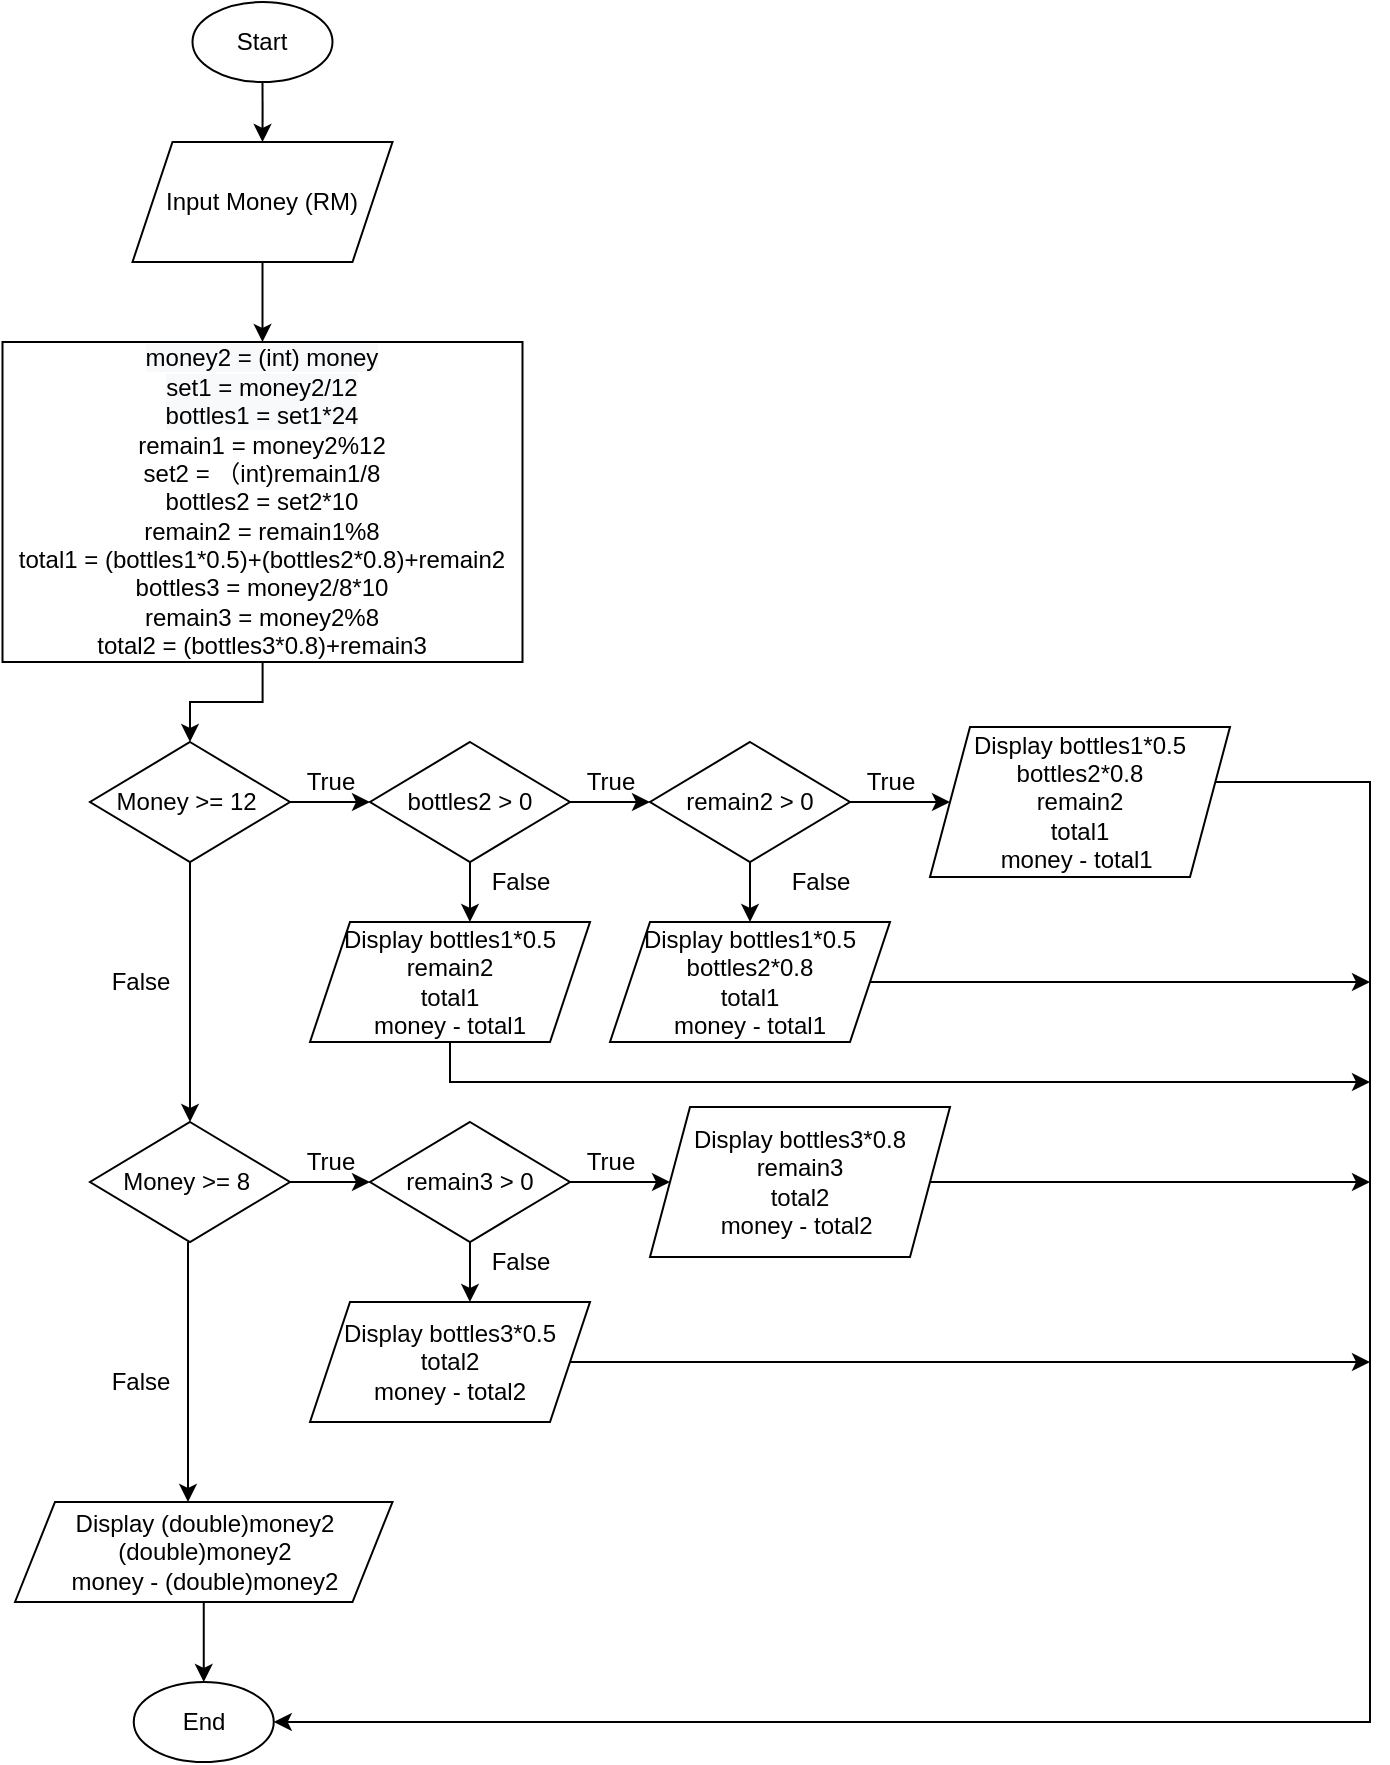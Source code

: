 <mxfile version="13.9.9" type="device"><diagram id="gtN6wsfTm5EC-kLHLgAR" name="Page-1"><mxGraphModel dx="1533" dy="809" grid="1" gridSize="10" guides="1" tooltips="1" connect="1" arrows="1" fold="1" page="1" pageScale="1" pageWidth="850" pageHeight="1100" math="0" shadow="0"><root><mxCell id="0"/><mxCell id="1" parent="0"/><mxCell id="-oRQesAqC8Yh3SqR36UB-5" style="edgeStyle=orthogonalEdgeStyle;rounded=0;orthogonalLoop=1;jettySize=auto;html=1;entryX=0.5;entryY=0;entryDx=0;entryDy=0;" edge="1" parent="1" source="-oRQesAqC8Yh3SqR36UB-1" target="-oRQesAqC8Yh3SqR36UB-2"><mxGeometry relative="1" as="geometry"/></mxCell><mxCell id="-oRQesAqC8Yh3SqR36UB-1" value="Start" style="ellipse;whiteSpace=wrap;html=1;" vertex="1" parent="1"><mxGeometry x="121.25" y="10" width="70" height="40" as="geometry"/></mxCell><mxCell id="-oRQesAqC8Yh3SqR36UB-17" style="edgeStyle=orthogonalEdgeStyle;rounded=0;orthogonalLoop=1;jettySize=auto;html=1;entryX=0.5;entryY=0;entryDx=0;entryDy=0;" edge="1" parent="1" source="-oRQesAqC8Yh3SqR36UB-2" target="-oRQesAqC8Yh3SqR36UB-10"><mxGeometry relative="1" as="geometry"/></mxCell><mxCell id="-oRQesAqC8Yh3SqR36UB-2" value="Input Money (RM)" style="shape=parallelogram;perimeter=parallelogramPerimeter;whiteSpace=wrap;html=1;fixedSize=1;" vertex="1" parent="1"><mxGeometry x="91.25" y="80" width="130" height="60" as="geometry"/></mxCell><mxCell id="-oRQesAqC8Yh3SqR36UB-25" style="edgeStyle=orthogonalEdgeStyle;rounded=0;orthogonalLoop=1;jettySize=auto;html=1;entryX=0.5;entryY=0;entryDx=0;entryDy=0;" edge="1" parent="1" source="-oRQesAqC8Yh3SqR36UB-10" target="-oRQesAqC8Yh3SqR36UB-12"><mxGeometry relative="1" as="geometry"/></mxCell><mxCell id="-oRQesAqC8Yh3SqR36UB-10" value="&lt;span style=&quot;color: rgb(0 , 0 , 0) ; font-size: 12px ; font-style: normal ; font-weight: 400 ; letter-spacing: normal ; text-align: center ; text-indent: 0px ; text-transform: none ; word-spacing: 0px ; font-family: &amp;#34;helvetica&amp;#34; ; background-color: rgb(248 , 249 , 250) ; display: inline ; float: none&quot;&gt;money2 = (int) money&lt;/span&gt;&lt;br style=&quot;color: rgb(0 , 0 , 0) ; font-size: 12px ; font-style: normal ; font-weight: 400 ; letter-spacing: normal ; text-align: center ; text-indent: 0px ; text-transform: none ; word-spacing: 0px ; font-family: &amp;#34;helvetica&amp;#34; ; background-color: rgb(248 , 249 , 250)&quot;&gt;&lt;span style=&quot;color: rgb(0 , 0 , 0) ; font-size: 12px ; font-style: normal ; font-weight: 400 ; letter-spacing: normal ; text-align: center ; text-indent: 0px ; text-transform: none ; word-spacing: 0px ; font-family: &amp;#34;helvetica&amp;#34; ; background-color: rgb(248 , 249 , 250) ; display: inline ; float: none&quot;&gt;set1 = money2/12&lt;/span&gt;&lt;br style=&quot;color: rgb(0 , 0 , 0) ; font-size: 12px ; font-style: normal ; font-weight: 400 ; letter-spacing: normal ; text-align: center ; text-indent: 0px ; text-transform: none ; word-spacing: 0px ; font-family: &amp;#34;helvetica&amp;#34; ; background-color: rgb(248 , 249 , 250)&quot;&gt;&lt;span style=&quot;color: rgb(0 , 0 , 0) ; font-size: 12px ; font-style: normal ; font-weight: 400 ; letter-spacing: normal ; text-align: center ; text-indent: 0px ; text-transform: none ; word-spacing: 0px ; font-family: &amp;#34;helvetica&amp;#34; ; background-color: rgb(248 , 249 , 250) ; display: inline ; float: none&quot;&gt;bottles1 = set1*24&lt;br&gt;&lt;/span&gt;remain1 = money2%12&lt;br&gt;set2 = （int)remain1/8&lt;br&gt;bottles2 = set2*10&lt;br&gt;remain2 = remain1%8&lt;br&gt;total1 = (bottles1*0.5)+(bottles2*0.8)+remain2&lt;br&gt;bottles3 = money2/8*10&lt;br&gt;remain3 = money2%8&lt;br&gt;total2 = (bottles3*0.8)+remain3" style="rounded=0;whiteSpace=wrap;html=1;" vertex="1" parent="1"><mxGeometry x="26.25" y="180" width="260" height="160" as="geometry"/></mxCell><mxCell id="-oRQesAqC8Yh3SqR36UB-26" style="edgeStyle=orthogonalEdgeStyle;rounded=0;orthogonalLoop=1;jettySize=auto;html=1;entryX=0;entryY=0.5;entryDx=0;entryDy=0;" edge="1" parent="1" source="-oRQesAqC8Yh3SqR36UB-12" target="-oRQesAqC8Yh3SqR36UB-24"><mxGeometry relative="1" as="geometry"/></mxCell><mxCell id="-oRQesAqC8Yh3SqR36UB-36" style="edgeStyle=orthogonalEdgeStyle;rounded=0;orthogonalLoop=1;jettySize=auto;html=1;entryX=0.5;entryY=0;entryDx=0;entryDy=0;" edge="1" parent="1" source="-oRQesAqC8Yh3SqR36UB-12" target="-oRQesAqC8Yh3SqR36UB-29"><mxGeometry relative="1" as="geometry"/></mxCell><mxCell id="-oRQesAqC8Yh3SqR36UB-12" value="Money &amp;gt;= 12&amp;nbsp;" style="rhombus;whiteSpace=wrap;html=1;" vertex="1" parent="1"><mxGeometry x="70" y="380" width="100" height="60" as="geometry"/></mxCell><mxCell id="-oRQesAqC8Yh3SqR36UB-32" style="edgeStyle=orthogonalEdgeStyle;rounded=0;orthogonalLoop=1;jettySize=auto;html=1;" edge="1" parent="1" source="-oRQesAqC8Yh3SqR36UB-23" target="-oRQesAqC8Yh3SqR36UB-28"><mxGeometry relative="1" as="geometry"/></mxCell><mxCell id="-oRQesAqC8Yh3SqR36UB-33" style="edgeStyle=orthogonalEdgeStyle;rounded=0;orthogonalLoop=1;jettySize=auto;html=1;entryX=0.5;entryY=0;entryDx=0;entryDy=0;" edge="1" parent="1" source="-oRQesAqC8Yh3SqR36UB-23" target="-oRQesAqC8Yh3SqR36UB-31"><mxGeometry relative="1" as="geometry"/></mxCell><mxCell id="-oRQesAqC8Yh3SqR36UB-23" value="remain2 &amp;gt; 0" style="rhombus;whiteSpace=wrap;html=1;" vertex="1" parent="1"><mxGeometry x="350" y="380" width="100" height="60" as="geometry"/></mxCell><mxCell id="-oRQesAqC8Yh3SqR36UB-27" style="edgeStyle=orthogonalEdgeStyle;rounded=0;orthogonalLoop=1;jettySize=auto;html=1;entryX=0;entryY=0.5;entryDx=0;entryDy=0;" edge="1" parent="1" source="-oRQesAqC8Yh3SqR36UB-24" target="-oRQesAqC8Yh3SqR36UB-23"><mxGeometry relative="1" as="geometry"/></mxCell><mxCell id="-oRQesAqC8Yh3SqR36UB-35" style="edgeStyle=orthogonalEdgeStyle;rounded=0;orthogonalLoop=1;jettySize=auto;html=1;entryX=0.571;entryY=0;entryDx=0;entryDy=0;entryPerimeter=0;" edge="1" parent="1" source="-oRQesAqC8Yh3SqR36UB-24" target="-oRQesAqC8Yh3SqR36UB-30"><mxGeometry relative="1" as="geometry"/></mxCell><mxCell id="-oRQesAqC8Yh3SqR36UB-24" value="bottles2 &amp;gt; 0" style="rhombus;whiteSpace=wrap;html=1;" vertex="1" parent="1"><mxGeometry x="210" y="380" width="100" height="60" as="geometry"/></mxCell><mxCell id="-oRQesAqC8Yh3SqR36UB-61" style="edgeStyle=orthogonalEdgeStyle;rounded=0;orthogonalLoop=1;jettySize=auto;html=1;entryX=1;entryY=0.5;entryDx=0;entryDy=0;" edge="1" parent="1" source="-oRQesAqC8Yh3SqR36UB-28" target="-oRQesAqC8Yh3SqR36UB-59"><mxGeometry relative="1" as="geometry"><mxPoint x="700" y="870" as="targetPoint"/><Array as="points"><mxPoint x="710" y="400"/><mxPoint x="710" y="870"/></Array></mxGeometry></mxCell><mxCell id="-oRQesAqC8Yh3SqR36UB-28" value="Display bottles1*0.5&lt;br&gt;bottles2*0.8&lt;br&gt;remain2&lt;br&gt;total1&lt;br&gt;money - total1&amp;nbsp;" style="shape=parallelogram;perimeter=parallelogramPerimeter;whiteSpace=wrap;html=1;fixedSize=1;" vertex="1" parent="1"><mxGeometry x="490" y="372.5" width="150" height="75" as="geometry"/></mxCell><mxCell id="-oRQesAqC8Yh3SqR36UB-44" style="edgeStyle=orthogonalEdgeStyle;rounded=0;orthogonalLoop=1;jettySize=auto;html=1;entryX=0;entryY=0.5;entryDx=0;entryDy=0;" edge="1" parent="1" source="-oRQesAqC8Yh3SqR36UB-29" target="-oRQesAqC8Yh3SqR36UB-43"><mxGeometry relative="1" as="geometry"/></mxCell><mxCell id="-oRQesAqC8Yh3SqR36UB-29" value="Money &amp;gt;= 8&amp;nbsp;" style="rhombus;whiteSpace=wrap;html=1;" vertex="1" parent="1"><mxGeometry x="70" y="570" width="100" height="60" as="geometry"/></mxCell><mxCell id="-oRQesAqC8Yh3SqR36UB-65" style="edgeStyle=orthogonalEdgeStyle;rounded=0;orthogonalLoop=1;jettySize=auto;html=1;" edge="1" parent="1" source="-oRQesAqC8Yh3SqR36UB-30"><mxGeometry relative="1" as="geometry"><mxPoint x="710" y="550" as="targetPoint"/><Array as="points"><mxPoint x="250" y="550"/></Array></mxGeometry></mxCell><mxCell id="-oRQesAqC8Yh3SqR36UB-30" value="Display bottles1*0.5&lt;br&gt;remain2&lt;br&gt;total1&lt;br&gt;money - total1" style="shape=parallelogram;perimeter=parallelogramPerimeter;whiteSpace=wrap;html=1;fixedSize=1;" vertex="1" parent="1"><mxGeometry x="180" y="470" width="140" height="60" as="geometry"/></mxCell><mxCell id="-oRQesAqC8Yh3SqR36UB-64" style="edgeStyle=orthogonalEdgeStyle;rounded=0;orthogonalLoop=1;jettySize=auto;html=1;" edge="1" parent="1" source="-oRQesAqC8Yh3SqR36UB-31"><mxGeometry relative="1" as="geometry"><mxPoint x="710" y="500" as="targetPoint"/></mxGeometry></mxCell><mxCell id="-oRQesAqC8Yh3SqR36UB-31" value="Display bottles1*0.5&lt;br&gt;bottles2*0.8&lt;br&gt;total1&lt;br&gt;money - total1" style="shape=parallelogram;perimeter=parallelogramPerimeter;whiteSpace=wrap;html=1;fixedSize=1;" vertex="1" parent="1"><mxGeometry x="330" y="470" width="140" height="60" as="geometry"/></mxCell><mxCell id="-oRQesAqC8Yh3SqR36UB-37" value="True" style="text;html=1;align=center;verticalAlign=middle;resizable=0;points=[];autosize=1;" vertex="1" parent="1"><mxGeometry x="170" y="390" width="40" height="20" as="geometry"/></mxCell><mxCell id="-oRQesAqC8Yh3SqR36UB-38" value="True" style="text;html=1;align=center;verticalAlign=middle;resizable=0;points=[];autosize=1;" vertex="1" parent="1"><mxGeometry x="310" y="390" width="40" height="20" as="geometry"/></mxCell><mxCell id="-oRQesAqC8Yh3SqR36UB-39" value="True" style="text;html=1;align=center;verticalAlign=middle;resizable=0;points=[];autosize=1;" vertex="1" parent="1"><mxGeometry x="450" y="390" width="40" height="20" as="geometry"/></mxCell><mxCell id="-oRQesAqC8Yh3SqR36UB-40" value="False" style="text;html=1;align=center;verticalAlign=middle;resizable=0;points=[];autosize=1;" vertex="1" parent="1"><mxGeometry x="260" y="440" width="50" height="20" as="geometry"/></mxCell><mxCell id="-oRQesAqC8Yh3SqR36UB-41" value="False" style="text;html=1;align=center;verticalAlign=middle;resizable=0;points=[];autosize=1;" vertex="1" parent="1"><mxGeometry x="410" y="440" width="50" height="20" as="geometry"/></mxCell><mxCell id="-oRQesAqC8Yh3SqR36UB-42" value="False" style="text;html=1;align=center;verticalAlign=middle;resizable=0;points=[];autosize=1;" vertex="1" parent="1"><mxGeometry x="70" y="490" width="50" height="20" as="geometry"/></mxCell><mxCell id="-oRQesAqC8Yh3SqR36UB-46" style="edgeStyle=orthogonalEdgeStyle;rounded=0;orthogonalLoop=1;jettySize=auto;html=1;entryX=0;entryY=0.5;entryDx=0;entryDy=0;" edge="1" parent="1" source="-oRQesAqC8Yh3SqR36UB-43" target="-oRQesAqC8Yh3SqR36UB-45"><mxGeometry relative="1" as="geometry"/></mxCell><mxCell id="-oRQesAqC8Yh3SqR36UB-50" style="edgeStyle=orthogonalEdgeStyle;rounded=0;orthogonalLoop=1;jettySize=auto;html=1;entryX=0.571;entryY=0;entryDx=0;entryDy=0;entryPerimeter=0;" edge="1" parent="1" source="-oRQesAqC8Yh3SqR36UB-43" target="-oRQesAqC8Yh3SqR36UB-47"><mxGeometry relative="1" as="geometry"/></mxCell><mxCell id="-oRQesAqC8Yh3SqR36UB-43" value="remain3 &amp;gt; 0" style="rhombus;whiteSpace=wrap;html=1;" vertex="1" parent="1"><mxGeometry x="210" y="570" width="100" height="60" as="geometry"/></mxCell><mxCell id="-oRQesAqC8Yh3SqR36UB-62" style="edgeStyle=orthogonalEdgeStyle;rounded=0;orthogonalLoop=1;jettySize=auto;html=1;" edge="1" parent="1" source="-oRQesAqC8Yh3SqR36UB-45"><mxGeometry relative="1" as="geometry"><mxPoint x="710" y="600" as="targetPoint"/></mxGeometry></mxCell><mxCell id="-oRQesAqC8Yh3SqR36UB-45" value="Display bottles3*0.8&lt;br&gt;remain3&lt;br&gt;total2&lt;br&gt;money - total2&amp;nbsp;" style="shape=parallelogram;perimeter=parallelogramPerimeter;whiteSpace=wrap;html=1;fixedSize=1;" vertex="1" parent="1"><mxGeometry x="350" y="562.5" width="150" height="75" as="geometry"/></mxCell><mxCell id="-oRQesAqC8Yh3SqR36UB-63" style="edgeStyle=orthogonalEdgeStyle;rounded=0;orthogonalLoop=1;jettySize=auto;html=1;" edge="1" parent="1" source="-oRQesAqC8Yh3SqR36UB-47"><mxGeometry relative="1" as="geometry"><mxPoint x="710" y="690" as="targetPoint"/></mxGeometry></mxCell><mxCell id="-oRQesAqC8Yh3SqR36UB-47" value="Display bottles3*0.5&lt;br&gt;total2&lt;br&gt;money - total2" style="shape=parallelogram;perimeter=parallelogramPerimeter;whiteSpace=wrap;html=1;fixedSize=1;" vertex="1" parent="1"><mxGeometry x="180" y="660" width="140" height="60" as="geometry"/></mxCell><mxCell id="-oRQesAqC8Yh3SqR36UB-51" value="True" style="text;html=1;align=center;verticalAlign=middle;resizable=0;points=[];autosize=1;" vertex="1" parent="1"><mxGeometry x="170" y="580" width="40" height="20" as="geometry"/></mxCell><mxCell id="-oRQesAqC8Yh3SqR36UB-52" value="True" style="text;html=1;align=center;verticalAlign=middle;resizable=0;points=[];autosize=1;" vertex="1" parent="1"><mxGeometry x="310" y="580" width="40" height="20" as="geometry"/></mxCell><mxCell id="-oRQesAqC8Yh3SqR36UB-53" value="False" style="text;html=1;align=center;verticalAlign=middle;resizable=0;points=[];autosize=1;" vertex="1" parent="1"><mxGeometry x="260" y="630" width="50" height="20" as="geometry"/></mxCell><mxCell id="-oRQesAqC8Yh3SqR36UB-54" style="edgeStyle=orthogonalEdgeStyle;rounded=0;orthogonalLoop=1;jettySize=auto;html=1;entryX=0.5;entryY=0;entryDx=0;entryDy=0;" edge="1" parent="1"><mxGeometry relative="1" as="geometry"><mxPoint x="119" y="630" as="sourcePoint"/><mxPoint x="119" y="760" as="targetPoint"/></mxGeometry></mxCell><mxCell id="-oRQesAqC8Yh3SqR36UB-60" style="edgeStyle=orthogonalEdgeStyle;rounded=0;orthogonalLoop=1;jettySize=auto;html=1;entryX=0.5;entryY=0;entryDx=0;entryDy=0;" edge="1" parent="1" source="-oRQesAqC8Yh3SqR36UB-56" target="-oRQesAqC8Yh3SqR36UB-59"><mxGeometry relative="1" as="geometry"/></mxCell><mxCell id="-oRQesAqC8Yh3SqR36UB-56" value="Display (double)money2&lt;br&gt;(double)money2&lt;br&gt;money - (double)money2" style="shape=parallelogram;perimeter=parallelogramPerimeter;whiteSpace=wrap;html=1;fixedSize=1;" vertex="1" parent="1"><mxGeometry x="32.5" y="760" width="188.75" height="50" as="geometry"/></mxCell><mxCell id="-oRQesAqC8Yh3SqR36UB-59" value="End" style="ellipse;whiteSpace=wrap;html=1;" vertex="1" parent="1"><mxGeometry x="91.88" y="850" width="70" height="40" as="geometry"/></mxCell><mxCell id="-oRQesAqC8Yh3SqR36UB-66" value="False" style="text;html=1;align=center;verticalAlign=middle;resizable=0;points=[];autosize=1;" vertex="1" parent="1"><mxGeometry x="70" y="690" width="50" height="20" as="geometry"/></mxCell></root></mxGraphModel></diagram></mxfile>